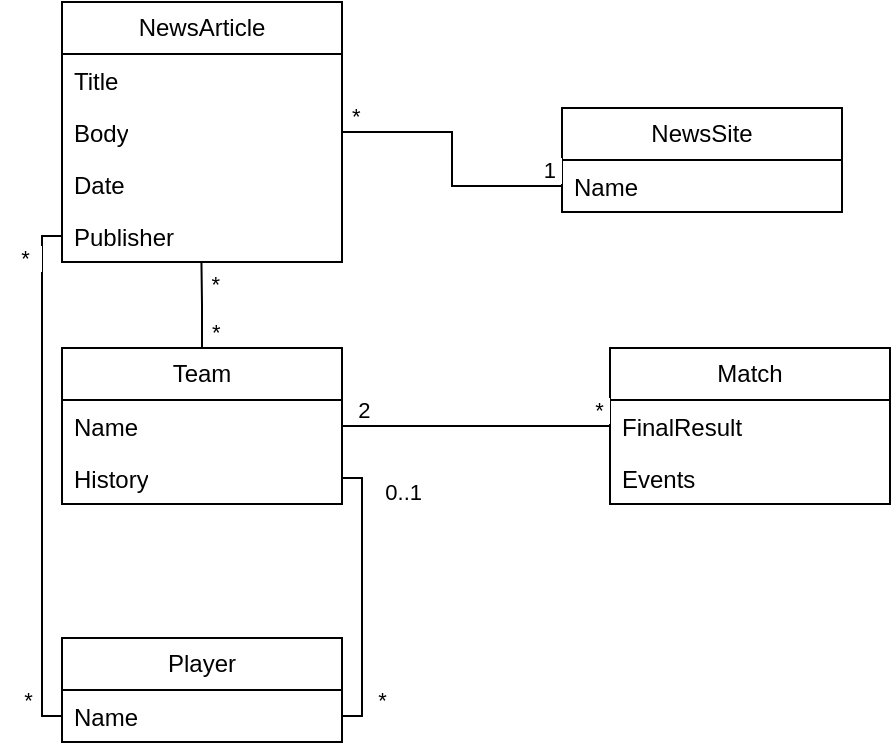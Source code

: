 <mxfile version="21.2.8" type="device">
  <diagram name="Page-1" id="GXn4NyftgjCnc_pro_wv">
    <mxGraphModel dx="1434" dy="836" grid="1" gridSize="10" guides="1" tooltips="1" connect="1" arrows="1" fold="1" page="1" pageScale="1" pageWidth="827" pageHeight="1169" math="0" shadow="0">
      <root>
        <mxCell id="0" />
        <mxCell id="1" parent="0" />
        <mxCell id="5K8NoBRGnNFA0djar0UY-9" value="NewsSite" style="swimlane;fontStyle=0;childLayout=stackLayout;horizontal=1;startSize=26;fillColor=none;horizontalStack=0;resizeParent=1;resizeParentMax=0;resizeLast=0;collapsible=1;marginBottom=0;whiteSpace=wrap;html=1;" parent="1" vertex="1">
          <mxGeometry x="390" y="210" width="140" height="52" as="geometry" />
        </mxCell>
        <mxCell id="5K8NoBRGnNFA0djar0UY-11" value="Name" style="text;strokeColor=none;fillColor=none;align=left;verticalAlign=top;spacingLeft=4;spacingRight=4;overflow=hidden;rotatable=0;points=[[0,0.5],[1,0.5]];portConstraint=eastwest;whiteSpace=wrap;html=1;" parent="5K8NoBRGnNFA0djar0UY-9" vertex="1">
          <mxGeometry y="26" width="140" height="26" as="geometry" />
        </mxCell>
        <mxCell id="5K8NoBRGnNFA0djar0UY-1" value="NewsArticle" style="swimlane;fontStyle=0;childLayout=stackLayout;horizontal=1;startSize=26;fillColor=none;horizontalStack=0;resizeParent=1;resizeParentMax=0;resizeLast=0;collapsible=1;marginBottom=0;whiteSpace=wrap;html=1;" parent="1" vertex="1">
          <mxGeometry x="140" y="157" width="140" height="130" as="geometry" />
        </mxCell>
        <mxCell id="5K8NoBRGnNFA0djar0UY-2" value="Title" style="text;align=left;verticalAlign=top;spacingLeft=4;spacingRight=4;overflow=hidden;rotatable=0;points=[[0,0.5],[1,0.5]];portConstraint=eastwest;whiteSpace=wrap;html=1;fillColor=none;" parent="5K8NoBRGnNFA0djar0UY-1" vertex="1">
          <mxGeometry y="26" width="140" height="26" as="geometry" />
        </mxCell>
        <mxCell id="5K8NoBRGnNFA0djar0UY-3" value="Body" style="text;strokeColor=none;fillColor=none;align=left;verticalAlign=top;spacingLeft=4;spacingRight=4;overflow=hidden;rotatable=0;points=[[0,0.5],[1,0.5]];portConstraint=eastwest;whiteSpace=wrap;html=1;" parent="5K8NoBRGnNFA0djar0UY-1" vertex="1">
          <mxGeometry y="52" width="140" height="26" as="geometry" />
        </mxCell>
        <mxCell id="5K8NoBRGnNFA0djar0UY-4" value="Date" style="text;strokeColor=none;fillColor=none;align=left;verticalAlign=top;spacingLeft=4;spacingRight=4;overflow=hidden;rotatable=0;points=[[0,0.5],[1,0.5]];portConstraint=eastwest;whiteSpace=wrap;html=1;" parent="5K8NoBRGnNFA0djar0UY-1" vertex="1">
          <mxGeometry y="78" width="140" height="26" as="geometry" />
        </mxCell>
        <mxCell id="5K8NoBRGnNFA0djar0UY-48" value="Publisher" style="text;strokeColor=none;fillColor=none;align=left;verticalAlign=top;spacingLeft=4;spacingRight=4;overflow=hidden;rotatable=0;points=[[0,0.5],[1,0.5]];portConstraint=eastwest;whiteSpace=wrap;html=1;" parent="5K8NoBRGnNFA0djar0UY-1" vertex="1">
          <mxGeometry y="104" width="140" height="26" as="geometry" />
        </mxCell>
        <mxCell id="5K8NoBRGnNFA0djar0UY-20" value="" style="endArrow=none;html=1;edgeStyle=orthogonalEdgeStyle;rounded=0;exitX=1;exitY=0.5;exitDx=0;exitDy=0;entryX=0;entryY=0.5;entryDx=0;entryDy=0;" parent="1" source="5K8NoBRGnNFA0djar0UY-3" target="5K8NoBRGnNFA0djar0UY-11" edge="1">
          <mxGeometry relative="1" as="geometry">
            <mxPoint x="310" y="270" as="sourcePoint" />
            <mxPoint x="470" y="270" as="targetPoint" />
          </mxGeometry>
        </mxCell>
        <mxCell id="5K8NoBRGnNFA0djar0UY-21" value="&amp;nbsp;*" style="edgeLabel;resizable=0;html=1;align=left;verticalAlign=bottom;" parent="5K8NoBRGnNFA0djar0UY-20" connectable="0" vertex="1">
          <mxGeometry x="-1" relative="1" as="geometry" />
        </mxCell>
        <mxCell id="5K8NoBRGnNFA0djar0UY-22" value="1&amp;nbsp;" style="edgeLabel;resizable=0;html=1;align=right;verticalAlign=bottom;" parent="5K8NoBRGnNFA0djar0UY-20" connectable="0" vertex="1">
          <mxGeometry x="1" relative="1" as="geometry" />
        </mxCell>
        <mxCell id="5K8NoBRGnNFA0djar0UY-23" value="Team" style="swimlane;fontStyle=0;childLayout=stackLayout;horizontal=1;startSize=26;fillColor=none;horizontalStack=0;resizeParent=1;resizeParentMax=0;resizeLast=0;collapsible=1;marginBottom=0;whiteSpace=wrap;html=1;" parent="1" vertex="1">
          <mxGeometry x="140" y="330" width="140" height="78" as="geometry" />
        </mxCell>
        <mxCell id="5K8NoBRGnNFA0djar0UY-24" value="Name" style="text;strokeColor=none;fillColor=none;align=left;verticalAlign=top;spacingLeft=4;spacingRight=4;overflow=hidden;rotatable=0;points=[[0,0.5],[1,0.5]];portConstraint=eastwest;whiteSpace=wrap;html=1;" parent="5K8NoBRGnNFA0djar0UY-23" vertex="1">
          <mxGeometry y="26" width="140" height="26" as="geometry" />
        </mxCell>
        <mxCell id="5K8NoBRGnNFA0djar0UY-30" value="History" style="text;strokeColor=none;fillColor=none;align=left;verticalAlign=top;spacingLeft=4;spacingRight=4;overflow=hidden;rotatable=0;points=[[0,0.5],[1,0.5]];portConstraint=eastwest;whiteSpace=wrap;html=1;" parent="5K8NoBRGnNFA0djar0UY-23" vertex="1">
          <mxGeometry y="52" width="140" height="26" as="geometry" />
        </mxCell>
        <mxCell id="5K8NoBRGnNFA0djar0UY-31" value="Match" style="swimlane;fontStyle=0;childLayout=stackLayout;horizontal=1;startSize=26;fillColor=none;horizontalStack=0;resizeParent=1;resizeParentMax=0;resizeLast=0;collapsible=1;marginBottom=0;whiteSpace=wrap;html=1;" parent="1" vertex="1">
          <mxGeometry x="414" y="330" width="140" height="78" as="geometry" />
        </mxCell>
        <mxCell id="5K8NoBRGnNFA0djar0UY-32" value="FinalResult" style="text;strokeColor=none;fillColor=none;align=left;verticalAlign=top;spacingLeft=4;spacingRight=4;overflow=hidden;rotatable=0;points=[[0,0.5],[1,0.5]];portConstraint=eastwest;whiteSpace=wrap;html=1;" parent="5K8NoBRGnNFA0djar0UY-31" vertex="1">
          <mxGeometry y="26" width="140" height="26" as="geometry" />
        </mxCell>
        <mxCell id="5K8NoBRGnNFA0djar0UY-33" value="Events" style="text;strokeColor=none;fillColor=none;align=left;verticalAlign=top;spacingLeft=4;spacingRight=4;overflow=hidden;rotatable=0;points=[[0,0.5],[1,0.5]];portConstraint=eastwest;whiteSpace=wrap;html=1;" parent="5K8NoBRGnNFA0djar0UY-31" vertex="1">
          <mxGeometry y="52" width="140" height="26" as="geometry" />
        </mxCell>
        <mxCell id="5K8NoBRGnNFA0djar0UY-35" value="" style="endArrow=none;html=1;edgeStyle=orthogonalEdgeStyle;rounded=0;exitX=1;exitY=0.5;exitDx=0;exitDy=0;entryX=0;entryY=0.5;entryDx=0;entryDy=0;" parent="1" source="5K8NoBRGnNFA0djar0UY-24" target="5K8NoBRGnNFA0djar0UY-32" edge="1">
          <mxGeometry relative="1" as="geometry">
            <mxPoint x="330" y="440" as="sourcePoint" />
            <mxPoint x="380" y="390" as="targetPoint" />
          </mxGeometry>
        </mxCell>
        <mxCell id="5K8NoBRGnNFA0djar0UY-36" value="&amp;nbsp; 2" style="edgeLabel;resizable=0;html=1;align=left;verticalAlign=bottom;" parent="5K8NoBRGnNFA0djar0UY-35" connectable="0" vertex="1">
          <mxGeometry x="-1" relative="1" as="geometry" />
        </mxCell>
        <mxCell id="5K8NoBRGnNFA0djar0UY-37" value="*&amp;nbsp;" style="edgeLabel;resizable=0;html=1;align=right;verticalAlign=bottom;" parent="5K8NoBRGnNFA0djar0UY-35" connectable="0" vertex="1">
          <mxGeometry x="1" relative="1" as="geometry" />
        </mxCell>
        <mxCell id="5K8NoBRGnNFA0djar0UY-38" value="Player" style="swimlane;fontStyle=0;childLayout=stackLayout;horizontal=1;startSize=26;fillColor=none;horizontalStack=0;resizeParent=1;resizeParentMax=0;resizeLast=0;collapsible=1;marginBottom=0;whiteSpace=wrap;html=1;" parent="1" vertex="1">
          <mxGeometry x="140" y="475" width="140" height="52" as="geometry" />
        </mxCell>
        <mxCell id="5K8NoBRGnNFA0djar0UY-39" value="Name" style="text;strokeColor=none;fillColor=none;align=left;verticalAlign=top;spacingLeft=4;spacingRight=4;overflow=hidden;rotatable=0;points=[[0,0.5],[1,0.5]];portConstraint=eastwest;whiteSpace=wrap;html=1;" parent="5K8NoBRGnNFA0djar0UY-38" vertex="1">
          <mxGeometry y="26" width="140" height="26" as="geometry" />
        </mxCell>
        <mxCell id="5K8NoBRGnNFA0djar0UY-42" value="" style="endArrow=none;html=1;edgeStyle=orthogonalEdgeStyle;rounded=0;entryX=1;entryY=0.5;entryDx=0;entryDy=0;exitX=1;exitY=0.5;exitDx=0;exitDy=0;" parent="1" source="5K8NoBRGnNFA0djar0UY-39" target="5K8NoBRGnNFA0djar0UY-30" edge="1">
          <mxGeometry relative="1" as="geometry">
            <mxPoint x="50" y="610" as="sourcePoint" />
            <mxPoint x="210" y="610" as="targetPoint" />
          </mxGeometry>
        </mxCell>
        <mxCell id="5K8NoBRGnNFA0djar0UY-43" value="&amp;nbsp; *" style="edgeLabel;resizable=0;html=1;align=left;verticalAlign=bottom;" parent="5K8NoBRGnNFA0djar0UY-42" connectable="0" vertex="1">
          <mxGeometry x="-1" relative="1" as="geometry">
            <mxPoint x="10" as="offset" />
          </mxGeometry>
        </mxCell>
        <mxCell id="5K8NoBRGnNFA0djar0UY-44" value="&amp;nbsp;0..1" style="edgeLabel;resizable=0;html=1;align=right;verticalAlign=bottom;" parent="5K8NoBRGnNFA0djar0UY-42" connectable="0" vertex="1">
          <mxGeometry x="1" relative="1" as="geometry">
            <mxPoint x="40" y="15" as="offset" />
          </mxGeometry>
        </mxCell>
        <mxCell id="5K8NoBRGnNFA0djar0UY-45" value="" style="endArrow=none;html=1;edgeStyle=orthogonalEdgeStyle;rounded=0;entryX=0;entryY=0.5;entryDx=0;entryDy=0;exitX=0;exitY=0.5;exitDx=0;exitDy=0;" parent="1" source="5K8NoBRGnNFA0djar0UY-39" target="5K8NoBRGnNFA0djar0UY-48" edge="1">
          <mxGeometry relative="1" as="geometry">
            <mxPoint x="350" y="600" as="sourcePoint" />
            <mxPoint x="510" y="600" as="targetPoint" />
          </mxGeometry>
        </mxCell>
        <mxCell id="5K8NoBRGnNFA0djar0UY-46" value="&amp;nbsp; &amp;nbsp;*" style="edgeLabel;resizable=0;html=1;align=left;verticalAlign=bottom;" parent="5K8NoBRGnNFA0djar0UY-45" connectable="0" vertex="1">
          <mxGeometry x="-1" relative="1" as="geometry">
            <mxPoint x="-30" as="offset" />
          </mxGeometry>
        </mxCell>
        <mxCell id="5K8NoBRGnNFA0djar0UY-47" value="&amp;nbsp; &amp;nbsp;*&amp;nbsp;&amp;nbsp;" style="edgeLabel;resizable=0;html=1;align=right;verticalAlign=bottom;" parent="5K8NoBRGnNFA0djar0UY-45" connectable="0" vertex="1">
          <mxGeometry x="1" relative="1" as="geometry">
            <mxPoint x="-10" y="19" as="offset" />
          </mxGeometry>
        </mxCell>
        <mxCell id="5K8NoBRGnNFA0djar0UY-49" value="" style="endArrow=none;html=1;edgeStyle=orthogonalEdgeStyle;rounded=0;exitX=0.5;exitY=0;exitDx=0;exitDy=0;entryX=0.498;entryY=0.987;entryDx=0;entryDy=0;entryPerimeter=0;" parent="1" source="5K8NoBRGnNFA0djar0UY-23" target="5K8NoBRGnNFA0djar0UY-48" edge="1">
          <mxGeometry relative="1" as="geometry">
            <mxPoint x="170" y="320" as="sourcePoint" />
            <mxPoint x="210" y="290" as="targetPoint" />
          </mxGeometry>
        </mxCell>
        <mxCell id="5K8NoBRGnNFA0djar0UY-50" value="&amp;nbsp;*" style="edgeLabel;resizable=0;html=1;align=left;verticalAlign=bottom;" parent="5K8NoBRGnNFA0djar0UY-49" connectable="0" vertex="1">
          <mxGeometry x="-1" relative="1" as="geometry" />
        </mxCell>
        <mxCell id="5K8NoBRGnNFA0djar0UY-51" value="*" style="edgeLabel;resizable=0;html=1;align=right;verticalAlign=bottom;" parent="5K8NoBRGnNFA0djar0UY-49" connectable="0" vertex="1">
          <mxGeometry x="1" relative="1" as="geometry">
            <mxPoint x="10" y="20" as="offset" />
          </mxGeometry>
        </mxCell>
      </root>
    </mxGraphModel>
  </diagram>
</mxfile>
